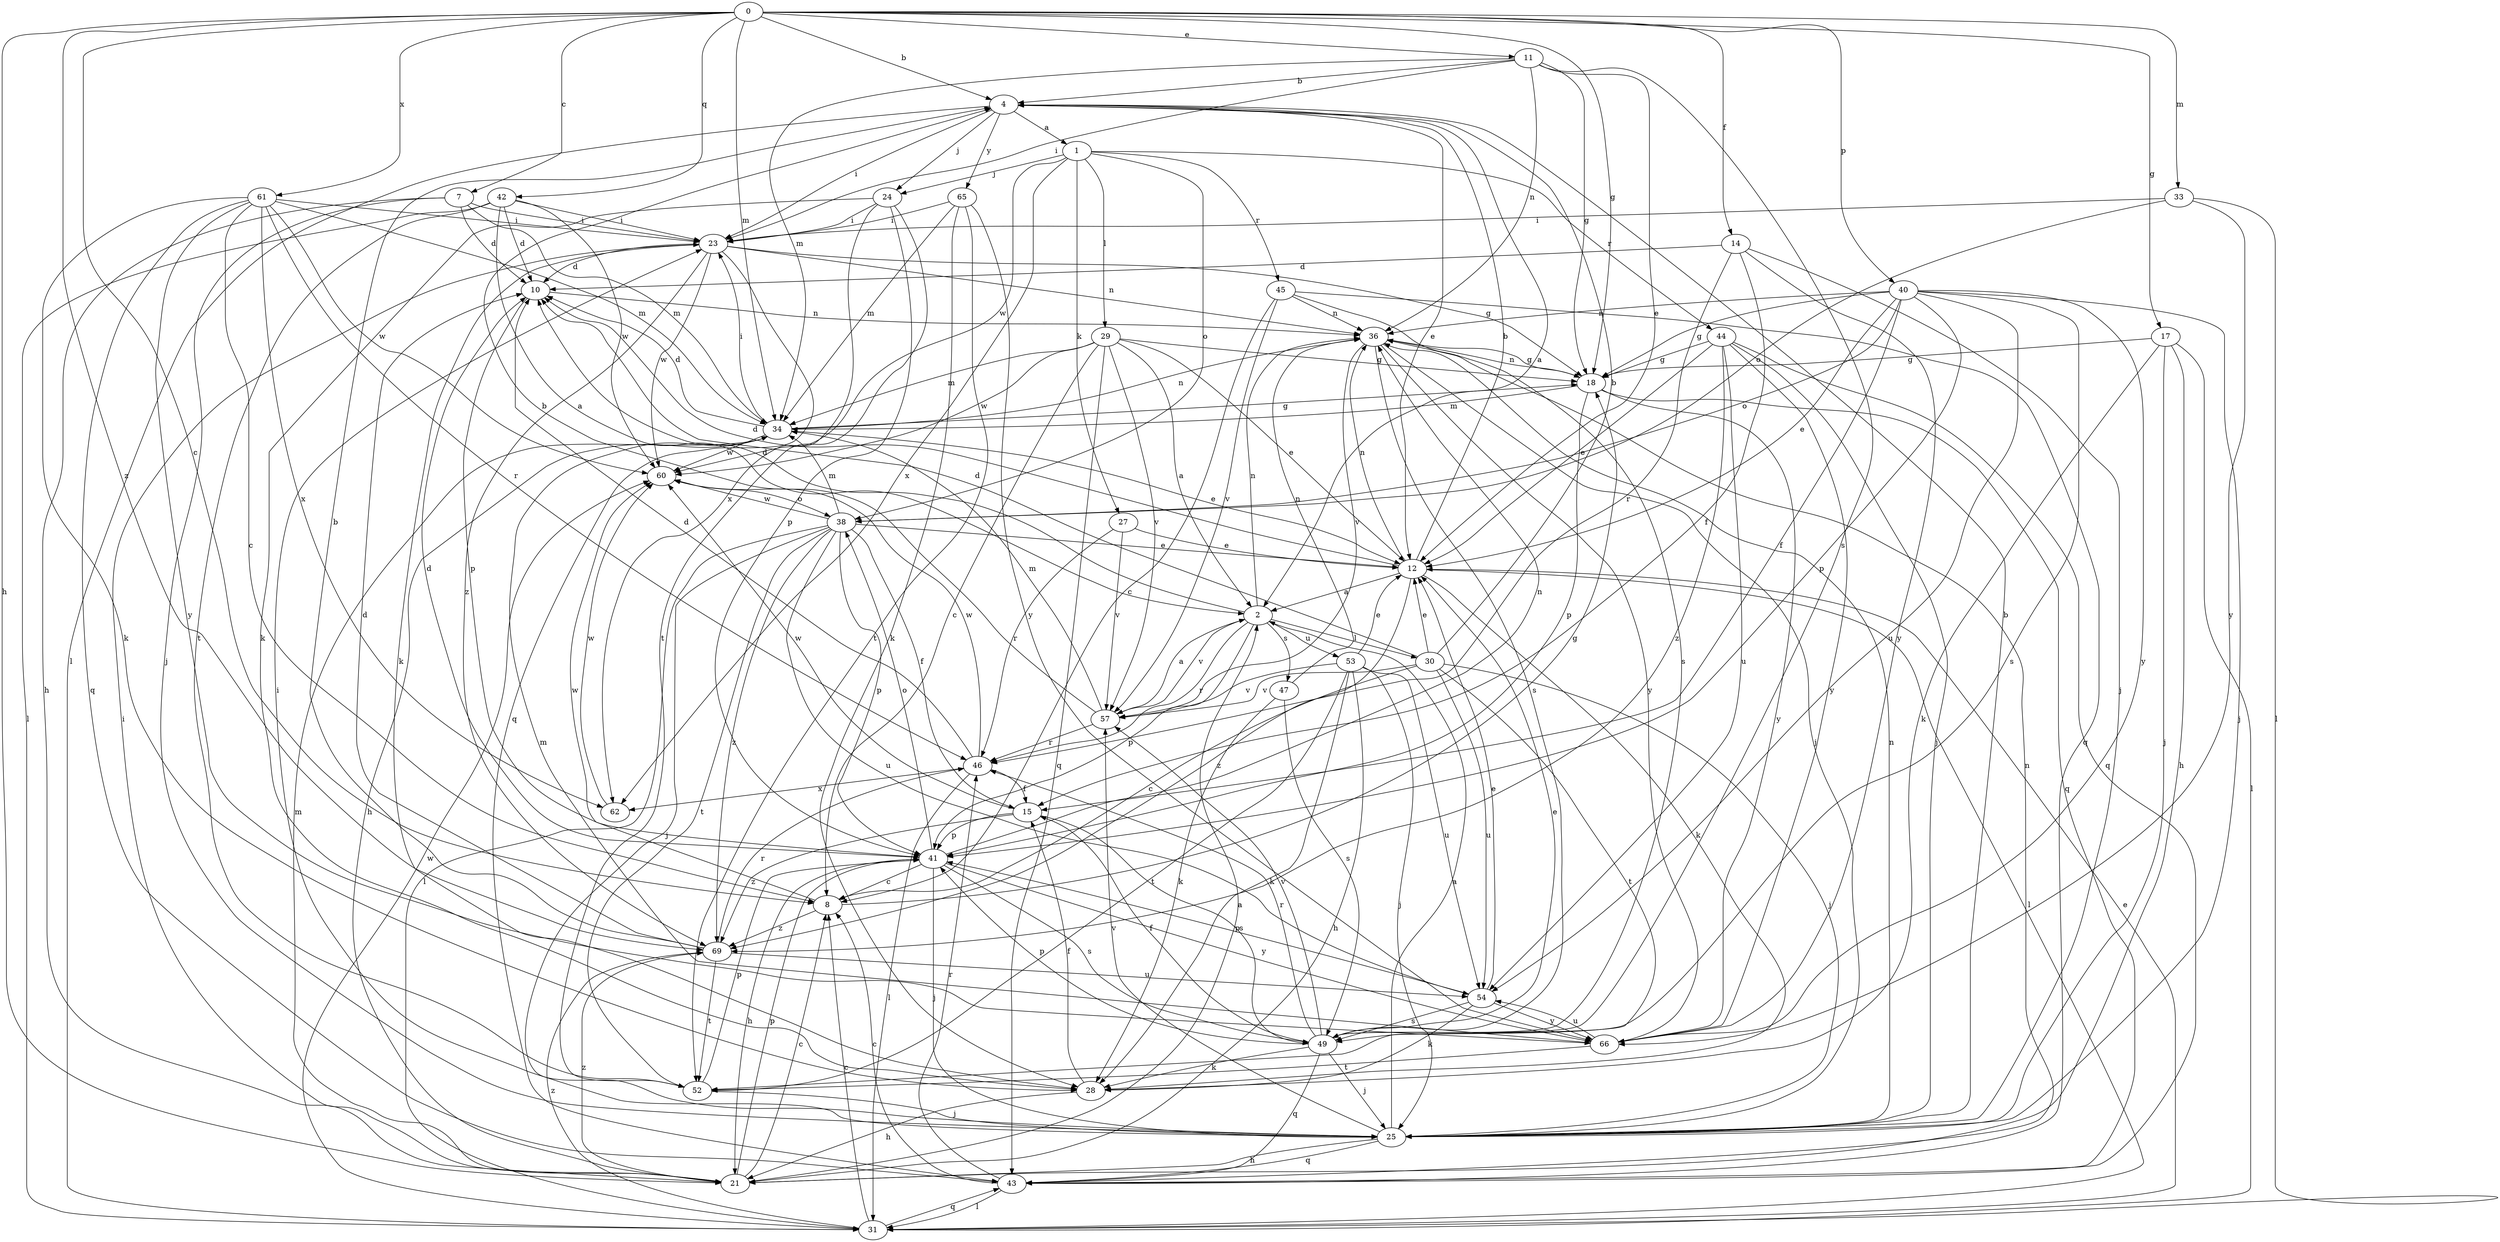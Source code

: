 strict digraph  {
0;
1;
2;
4;
7;
8;
10;
11;
12;
14;
15;
17;
18;
21;
23;
24;
25;
27;
28;
29;
30;
31;
33;
34;
36;
38;
40;
41;
42;
43;
44;
45;
46;
47;
49;
52;
53;
54;
57;
60;
61;
62;
65;
66;
69;
0 -> 4  [label=b];
0 -> 7  [label=c];
0 -> 8  [label=c];
0 -> 11  [label=e];
0 -> 14  [label=f];
0 -> 17  [label=g];
0 -> 18  [label=g];
0 -> 21  [label=h];
0 -> 33  [label=m];
0 -> 34  [label=m];
0 -> 40  [label=p];
0 -> 42  [label=q];
0 -> 61  [label=x];
0 -> 69  [label=z];
1 -> 24  [label=j];
1 -> 27  [label=k];
1 -> 29  [label=l];
1 -> 38  [label=o];
1 -> 44  [label=r];
1 -> 45  [label=r];
1 -> 60  [label=w];
1 -> 62  [label=x];
2 -> 10  [label=d];
2 -> 30  [label=l];
2 -> 36  [label=n];
2 -> 41  [label=p];
2 -> 46  [label=r];
2 -> 47  [label=s];
2 -> 53  [label=u];
2 -> 57  [label=v];
4 -> 1  [label=a];
4 -> 2  [label=a];
4 -> 12  [label=e];
4 -> 23  [label=i];
4 -> 24  [label=j];
4 -> 31  [label=l];
4 -> 65  [label=y];
7 -> 10  [label=d];
7 -> 21  [label=h];
7 -> 23  [label=i];
7 -> 25  [label=j];
7 -> 34  [label=m];
8 -> 18  [label=g];
8 -> 60  [label=w];
8 -> 69  [label=z];
10 -> 36  [label=n];
10 -> 41  [label=p];
11 -> 4  [label=b];
11 -> 12  [label=e];
11 -> 18  [label=g];
11 -> 23  [label=i];
11 -> 34  [label=m];
11 -> 36  [label=n];
11 -> 49  [label=s];
12 -> 2  [label=a];
12 -> 4  [label=b];
12 -> 10  [label=d];
12 -> 28  [label=k];
12 -> 31  [label=l];
12 -> 36  [label=n];
12 -> 69  [label=z];
14 -> 10  [label=d];
14 -> 15  [label=f];
14 -> 25  [label=j];
14 -> 46  [label=r];
14 -> 66  [label=y];
15 -> 41  [label=p];
15 -> 49  [label=s];
15 -> 60  [label=w];
15 -> 69  [label=z];
17 -> 18  [label=g];
17 -> 21  [label=h];
17 -> 25  [label=j];
17 -> 28  [label=k];
17 -> 31  [label=l];
18 -> 34  [label=m];
18 -> 36  [label=n];
18 -> 41  [label=p];
18 -> 43  [label=q];
18 -> 66  [label=y];
21 -> 2  [label=a];
21 -> 8  [label=c];
21 -> 23  [label=i];
21 -> 34  [label=m];
21 -> 41  [label=p];
21 -> 69  [label=z];
23 -> 10  [label=d];
23 -> 18  [label=g];
23 -> 28  [label=k];
23 -> 36  [label=n];
23 -> 43  [label=q];
23 -> 60  [label=w];
23 -> 69  [label=z];
24 -> 23  [label=i];
24 -> 28  [label=k];
24 -> 41  [label=p];
24 -> 52  [label=t];
24 -> 62  [label=x];
25 -> 2  [label=a];
25 -> 4  [label=b];
25 -> 21  [label=h];
25 -> 23  [label=i];
25 -> 36  [label=n];
25 -> 43  [label=q];
25 -> 57  [label=v];
27 -> 12  [label=e];
27 -> 46  [label=r];
27 -> 57  [label=v];
28 -> 15  [label=f];
28 -> 21  [label=h];
29 -> 2  [label=a];
29 -> 8  [label=c];
29 -> 12  [label=e];
29 -> 18  [label=g];
29 -> 34  [label=m];
29 -> 43  [label=q];
29 -> 57  [label=v];
29 -> 60  [label=w];
30 -> 4  [label=b];
30 -> 8  [label=c];
30 -> 10  [label=d];
30 -> 12  [label=e];
30 -> 25  [label=j];
30 -> 52  [label=t];
30 -> 54  [label=u];
30 -> 57  [label=v];
31 -> 8  [label=c];
31 -> 12  [label=e];
31 -> 43  [label=q];
31 -> 60  [label=w];
31 -> 69  [label=z];
33 -> 23  [label=i];
33 -> 31  [label=l];
33 -> 38  [label=o];
33 -> 66  [label=y];
34 -> 10  [label=d];
34 -> 12  [label=e];
34 -> 18  [label=g];
34 -> 21  [label=h];
34 -> 23  [label=i];
34 -> 36  [label=n];
34 -> 60  [label=w];
36 -> 18  [label=g];
36 -> 25  [label=j];
36 -> 49  [label=s];
36 -> 57  [label=v];
36 -> 66  [label=y];
38 -> 12  [label=e];
38 -> 15  [label=f];
38 -> 25  [label=j];
38 -> 31  [label=l];
38 -> 34  [label=m];
38 -> 41  [label=p];
38 -> 52  [label=t];
38 -> 54  [label=u];
38 -> 60  [label=w];
38 -> 69  [label=z];
40 -> 12  [label=e];
40 -> 15  [label=f];
40 -> 18  [label=g];
40 -> 25  [label=j];
40 -> 36  [label=n];
40 -> 38  [label=o];
40 -> 41  [label=p];
40 -> 49  [label=s];
40 -> 54  [label=u];
40 -> 66  [label=y];
41 -> 8  [label=c];
41 -> 10  [label=d];
41 -> 21  [label=h];
41 -> 25  [label=j];
41 -> 36  [label=n];
41 -> 38  [label=o];
41 -> 49  [label=s];
41 -> 66  [label=y];
42 -> 2  [label=a];
42 -> 10  [label=d];
42 -> 23  [label=i];
42 -> 31  [label=l];
42 -> 52  [label=t];
42 -> 60  [label=w];
43 -> 8  [label=c];
43 -> 31  [label=l];
43 -> 36  [label=n];
43 -> 46  [label=r];
44 -> 12  [label=e];
44 -> 18  [label=g];
44 -> 25  [label=j];
44 -> 43  [label=q];
44 -> 54  [label=u];
44 -> 66  [label=y];
44 -> 69  [label=z];
45 -> 8  [label=c];
45 -> 36  [label=n];
45 -> 43  [label=q];
45 -> 49  [label=s];
45 -> 57  [label=v];
46 -> 10  [label=d];
46 -> 15  [label=f];
46 -> 31  [label=l];
46 -> 60  [label=w];
46 -> 62  [label=x];
47 -> 28  [label=k];
47 -> 36  [label=n];
47 -> 49  [label=s];
49 -> 12  [label=e];
49 -> 15  [label=f];
49 -> 25  [label=j];
49 -> 28  [label=k];
49 -> 41  [label=p];
49 -> 43  [label=q];
49 -> 46  [label=r];
49 -> 57  [label=v];
52 -> 25  [label=j];
52 -> 41  [label=p];
53 -> 12  [label=e];
53 -> 21  [label=h];
53 -> 25  [label=j];
53 -> 28  [label=k];
53 -> 52  [label=t];
53 -> 54  [label=u];
53 -> 57  [label=v];
54 -> 12  [label=e];
54 -> 28  [label=k];
54 -> 41  [label=p];
54 -> 49  [label=s];
54 -> 66  [label=y];
57 -> 2  [label=a];
57 -> 4  [label=b];
57 -> 34  [label=m];
57 -> 46  [label=r];
60 -> 38  [label=o];
61 -> 8  [label=c];
61 -> 23  [label=i];
61 -> 28  [label=k];
61 -> 34  [label=m];
61 -> 43  [label=q];
61 -> 46  [label=r];
61 -> 60  [label=w];
61 -> 62  [label=x];
61 -> 66  [label=y];
62 -> 60  [label=w];
65 -> 23  [label=i];
65 -> 28  [label=k];
65 -> 34  [label=m];
65 -> 52  [label=t];
65 -> 66  [label=y];
66 -> 34  [label=m];
66 -> 52  [label=t];
66 -> 54  [label=u];
69 -> 4  [label=b];
69 -> 10  [label=d];
69 -> 46  [label=r];
69 -> 52  [label=t];
69 -> 54  [label=u];
}
